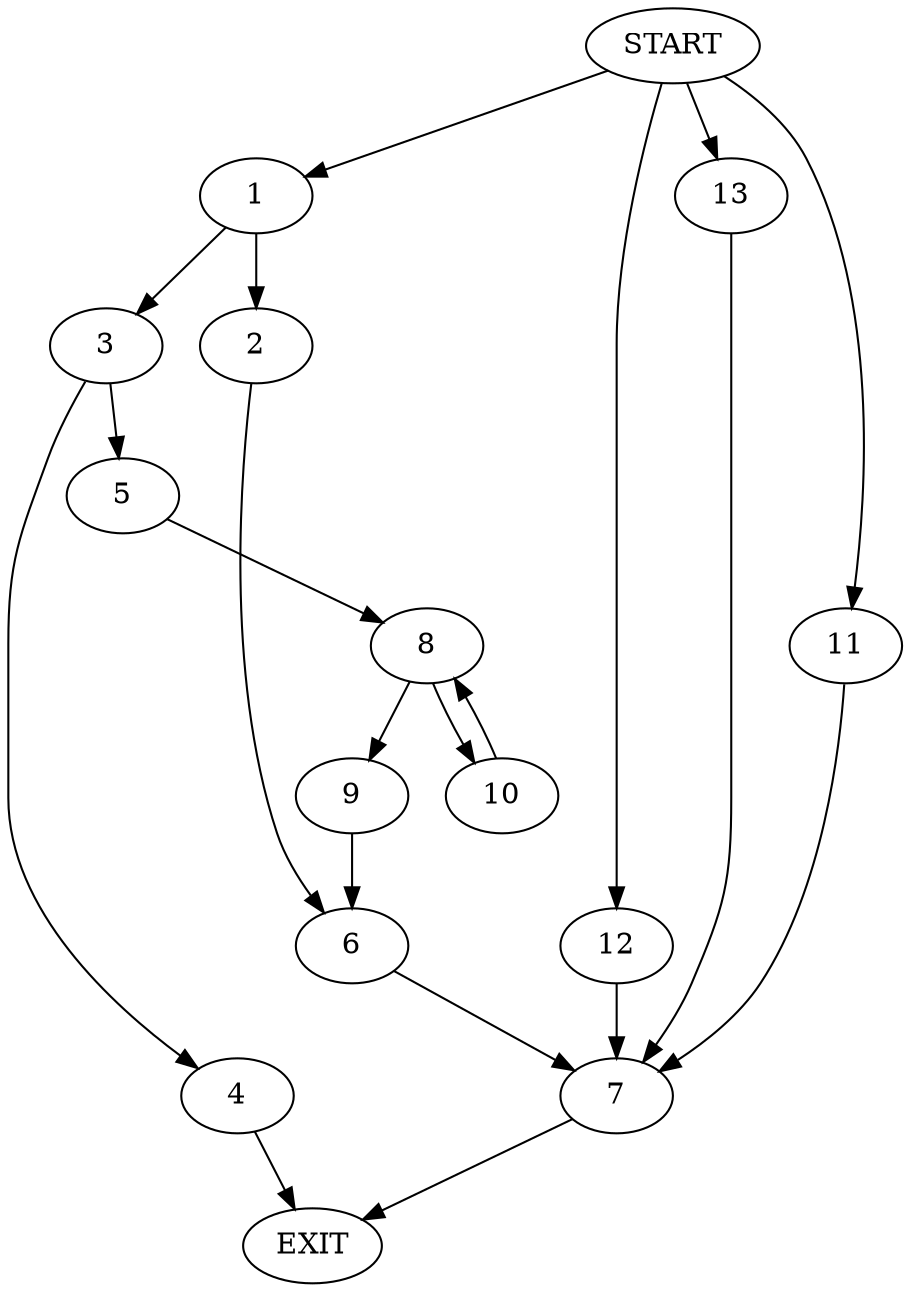 digraph {
0 [label="START"]
14 [label="EXIT"]
0 -> 1
1 -> 2
1 -> 3
3 -> 4
3 -> 5
2 -> 6
6 -> 7
5 -> 8
4 -> 14
8 -> 9
8 -> 10
9 -> 6
10 -> 8
7 -> 14
0 -> 11
11 -> 7
0 -> 12
12 -> 7
0 -> 13
13 -> 7
}
